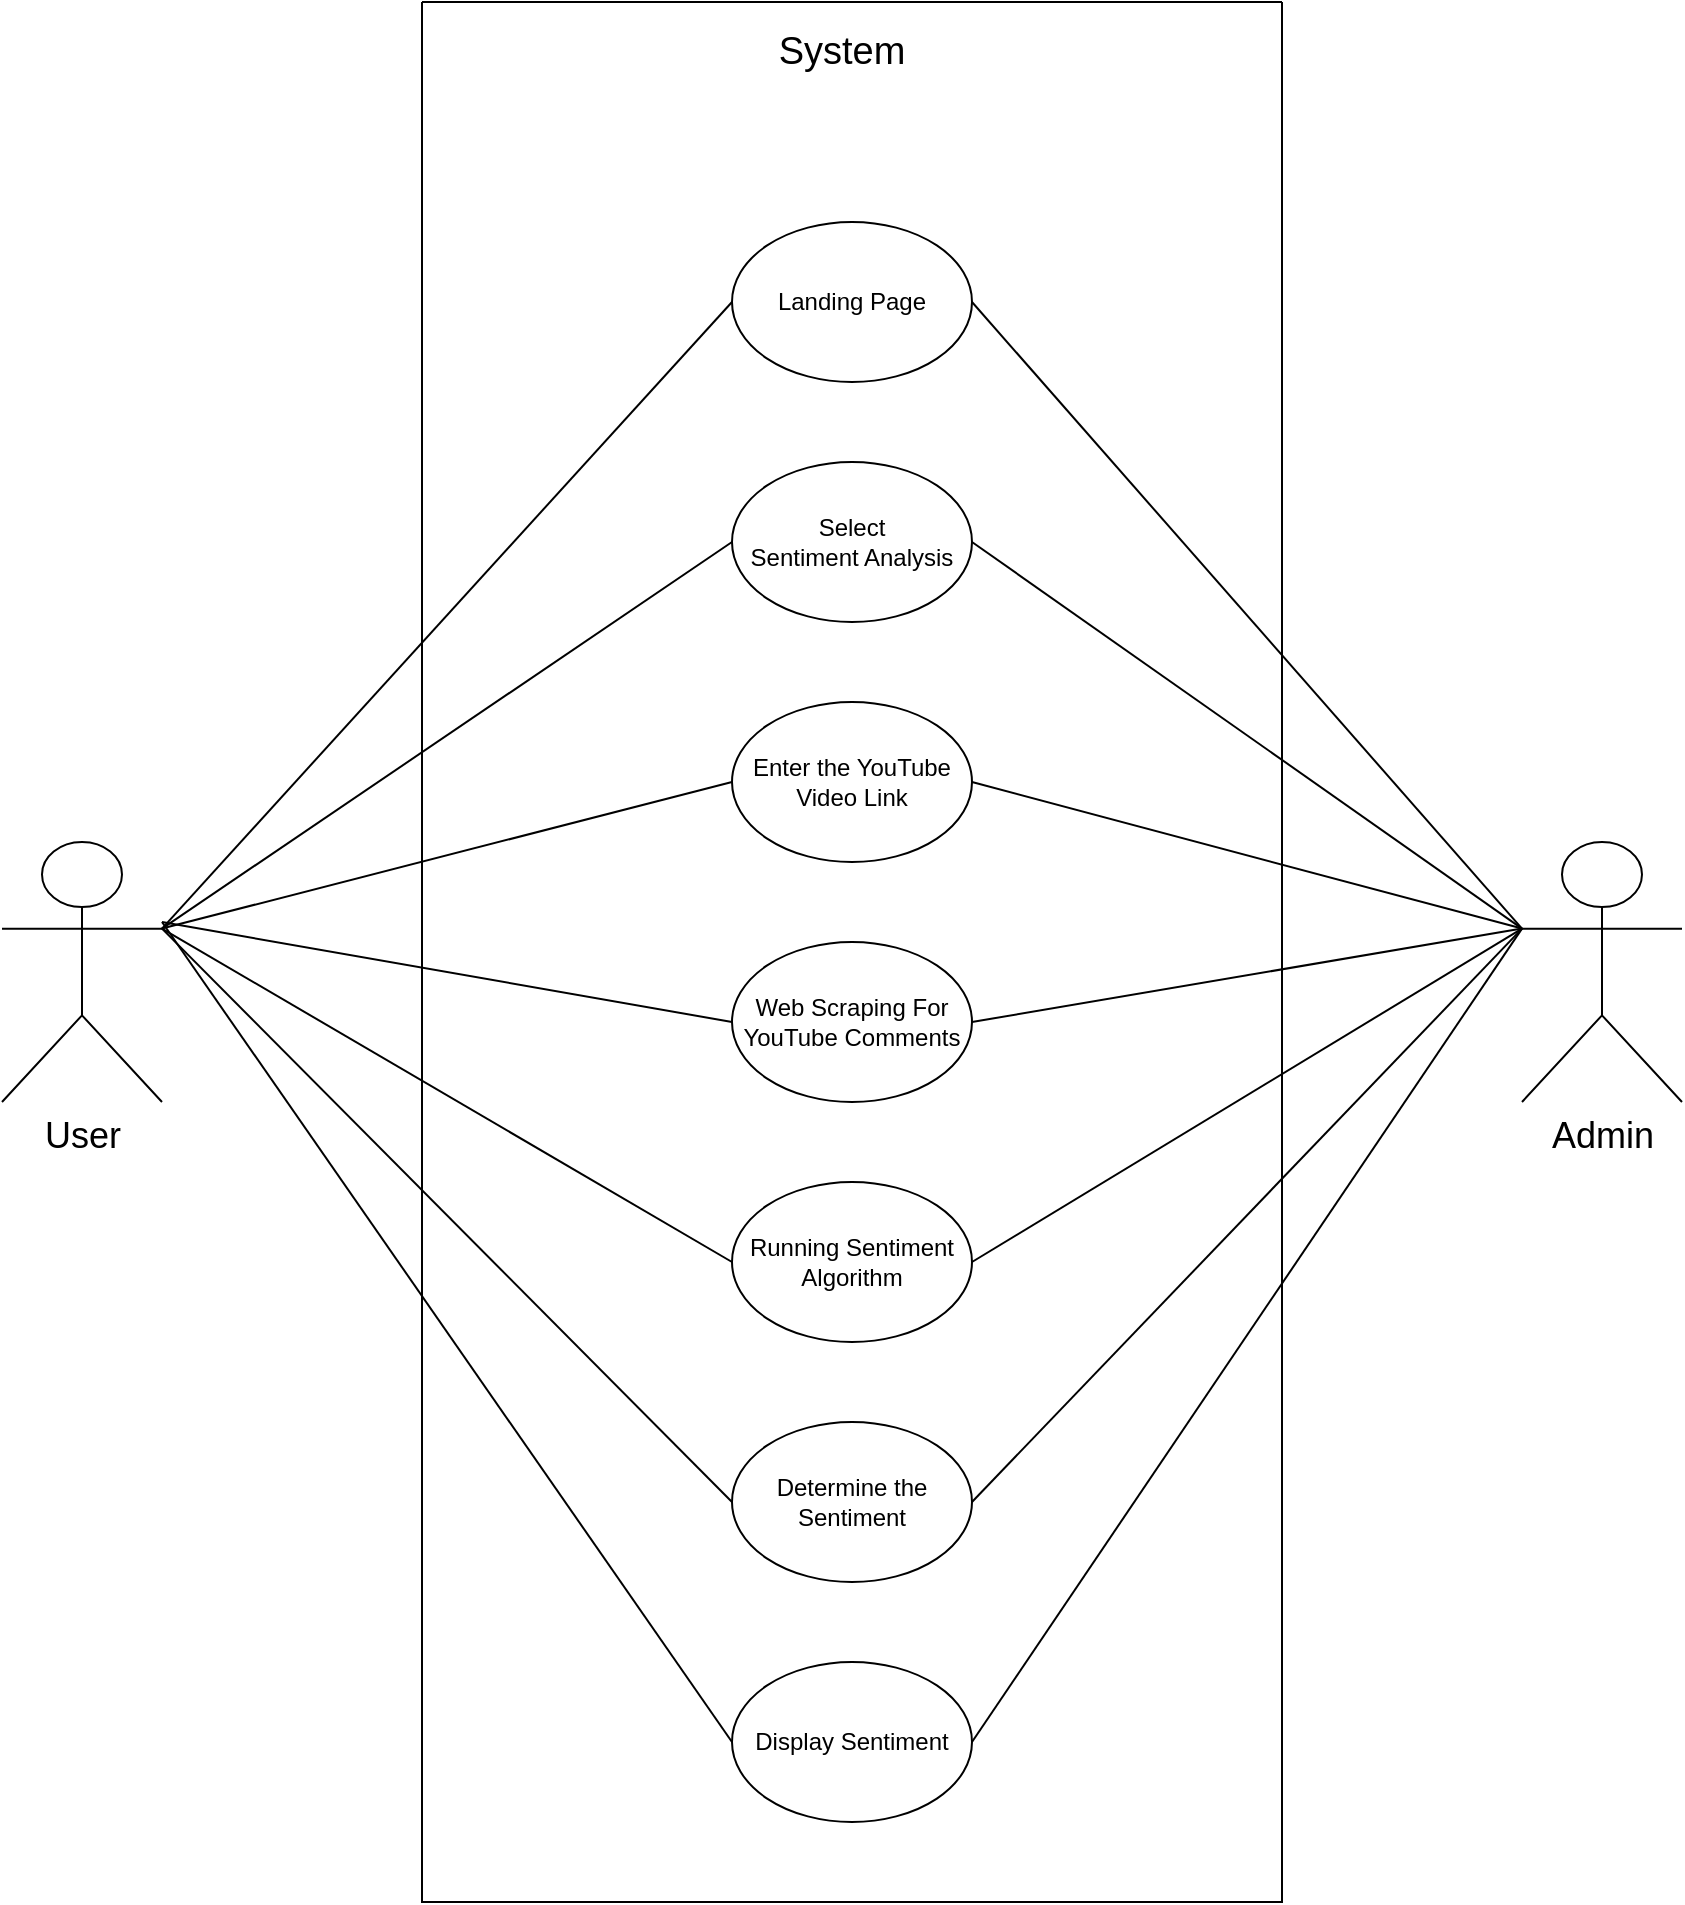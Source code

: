 <mxfile version="22.0.3" type="device">
  <diagram name="Page-1" id="yQHB6gCIat0WqzmmsqnK">
    <mxGraphModel dx="2100" dy="2342" grid="1" gridSize="10" guides="1" tooltips="1" connect="1" arrows="1" fold="1" page="1" pageScale="1" pageWidth="850" pageHeight="1100" math="0" shadow="0">
      <root>
        <mxCell id="0" />
        <mxCell id="1" parent="0" />
        <mxCell id="ULywJP3alKkQHP0hihm_-1" value="Landing Page" style="ellipse;whiteSpace=wrap;html=1;" vertex="1" parent="1">
          <mxGeometry x="365" y="40" width="120" height="80" as="geometry" />
        </mxCell>
        <mxCell id="ULywJP3alKkQHP0hihm_-2" value="Select &lt;br&gt;Sentiment Analysis" style="ellipse;whiteSpace=wrap;html=1;" vertex="1" parent="1">
          <mxGeometry x="365" y="160" width="120" height="80" as="geometry" />
        </mxCell>
        <mxCell id="ULywJP3alKkQHP0hihm_-3" value="Enter the YouTube Video Link" style="ellipse;whiteSpace=wrap;html=1;" vertex="1" parent="1">
          <mxGeometry x="365" y="280" width="120" height="80" as="geometry" />
        </mxCell>
        <mxCell id="ULywJP3alKkQHP0hihm_-4" value="Web Scraping For YouTube Comments" style="ellipse;whiteSpace=wrap;html=1;" vertex="1" parent="1">
          <mxGeometry x="365" y="400" width="120" height="80" as="geometry" />
        </mxCell>
        <mxCell id="ULywJP3alKkQHP0hihm_-5" value="Running Sentiment Algorithm" style="ellipse;whiteSpace=wrap;html=1;" vertex="1" parent="1">
          <mxGeometry x="365" y="520" width="120" height="80" as="geometry" />
        </mxCell>
        <mxCell id="ULywJP3alKkQHP0hihm_-6" value="Determine the Sentiment" style="ellipse;whiteSpace=wrap;html=1;" vertex="1" parent="1">
          <mxGeometry x="365" y="640" width="120" height="80" as="geometry" />
        </mxCell>
        <mxCell id="ULywJP3alKkQHP0hihm_-7" value="Display Sentiment" style="ellipse;whiteSpace=wrap;html=1;" vertex="1" parent="1">
          <mxGeometry x="365" y="760" width="120" height="80" as="geometry" />
        </mxCell>
        <mxCell id="ULywJP3alKkQHP0hihm_-11" value="" style="swimlane;startSize=0;" vertex="1" parent="1">
          <mxGeometry x="210" y="-70" width="430" height="950" as="geometry" />
        </mxCell>
        <mxCell id="ULywJP3alKkQHP0hihm_-12" value="System" style="text;html=1;strokeColor=none;fillColor=none;align=center;verticalAlign=middle;whiteSpace=wrap;rounded=0;strokeWidth=11;fontSize=19;" vertex="1" parent="ULywJP3alKkQHP0hihm_-11">
          <mxGeometry x="180" y="10" width="60" height="30" as="geometry" />
        </mxCell>
        <mxCell id="ULywJP3alKkQHP0hihm_-13" value="&lt;font style=&quot;font-size: 18px;&quot;&gt;User&lt;/font&gt;" style="shape=umlActor;verticalLabelPosition=bottom;verticalAlign=top;html=1;outlineConnect=0;" vertex="1" parent="1">
          <mxGeometry y="350" width="80" height="130" as="geometry" />
        </mxCell>
        <mxCell id="ULywJP3alKkQHP0hihm_-14" value="&lt;font style=&quot;font-size: 18px;&quot;&gt;Admin&lt;/font&gt;" style="shape=umlActor;verticalLabelPosition=bottom;verticalAlign=top;html=1;outlineConnect=0;" vertex="1" parent="1">
          <mxGeometry x="760" y="350" width="80" height="130" as="geometry" />
        </mxCell>
        <mxCell id="ULywJP3alKkQHP0hihm_-16" value="" style="endArrow=none;html=1;rounded=0;exitX=1;exitY=0.333;exitDx=0;exitDy=0;exitPerimeter=0;entryX=0;entryY=0.5;entryDx=0;entryDy=0;" edge="1" parent="1" source="ULywJP3alKkQHP0hihm_-13" target="ULywJP3alKkQHP0hihm_-1">
          <mxGeometry width="50" height="50" relative="1" as="geometry">
            <mxPoint x="440" y="440" as="sourcePoint" />
            <mxPoint x="490" y="390" as="targetPoint" />
          </mxGeometry>
        </mxCell>
        <mxCell id="ULywJP3alKkQHP0hihm_-17" value="" style="endArrow=none;html=1;rounded=0;entryX=0;entryY=0.5;entryDx=0;entryDy=0;exitX=1;exitY=0.333;exitDx=0;exitDy=0;exitPerimeter=0;" edge="1" parent="1" source="ULywJP3alKkQHP0hihm_-13" target="ULywJP3alKkQHP0hihm_-2">
          <mxGeometry width="50" height="50" relative="1" as="geometry">
            <mxPoint x="80" y="390" as="sourcePoint" />
            <mxPoint x="375" y="90" as="targetPoint" />
          </mxGeometry>
        </mxCell>
        <mxCell id="ULywJP3alKkQHP0hihm_-18" value="" style="endArrow=none;html=1;rounded=0;exitX=1;exitY=0.333;exitDx=0;exitDy=0;exitPerimeter=0;entryX=0;entryY=0.5;entryDx=0;entryDy=0;" edge="1" parent="1" source="ULywJP3alKkQHP0hihm_-13" target="ULywJP3alKkQHP0hihm_-3">
          <mxGeometry width="50" height="50" relative="1" as="geometry">
            <mxPoint x="100" y="413" as="sourcePoint" />
            <mxPoint x="385" y="100" as="targetPoint" />
          </mxGeometry>
        </mxCell>
        <mxCell id="ULywJP3alKkQHP0hihm_-19" value="" style="endArrow=none;html=1;rounded=0;exitX=1;exitY=0.333;exitDx=0;exitDy=0;exitPerimeter=0;entryX=0;entryY=0.5;entryDx=0;entryDy=0;" edge="1" parent="1" source="ULywJP3alKkQHP0hihm_-13" target="ULywJP3alKkQHP0hihm_-5">
          <mxGeometry width="50" height="50" relative="1" as="geometry">
            <mxPoint x="90" y="403" as="sourcePoint" />
            <mxPoint x="375" y="330" as="targetPoint" />
          </mxGeometry>
        </mxCell>
        <mxCell id="ULywJP3alKkQHP0hihm_-20" value="" style="endArrow=none;html=1;rounded=0;exitX=1;exitY=0.333;exitDx=0;exitDy=0;exitPerimeter=0;entryX=0;entryY=0.5;entryDx=0;entryDy=0;" edge="1" parent="1" source="ULywJP3alKkQHP0hihm_-13" target="ULywJP3alKkQHP0hihm_-6">
          <mxGeometry width="50" height="50" relative="1" as="geometry">
            <mxPoint x="100" y="413" as="sourcePoint" />
            <mxPoint x="385" y="340" as="targetPoint" />
          </mxGeometry>
        </mxCell>
        <mxCell id="ULywJP3alKkQHP0hihm_-21" value="" style="endArrow=none;html=1;rounded=0;entryX=0;entryY=0.5;entryDx=0;entryDy=0;" edge="1" parent="1" target="ULywJP3alKkQHP0hihm_-7">
          <mxGeometry width="50" height="50" relative="1" as="geometry">
            <mxPoint x="80" y="390" as="sourcePoint" />
            <mxPoint x="395" y="350" as="targetPoint" />
          </mxGeometry>
        </mxCell>
        <mxCell id="ULywJP3alKkQHP0hihm_-22" value="" style="endArrow=none;html=1;rounded=0;entryX=0;entryY=0.5;entryDx=0;entryDy=0;" edge="1" parent="1" target="ULywJP3alKkQHP0hihm_-4">
          <mxGeometry width="50" height="50" relative="1" as="geometry">
            <mxPoint x="80" y="390" as="sourcePoint" />
            <mxPoint x="375" y="570" as="targetPoint" />
          </mxGeometry>
        </mxCell>
        <mxCell id="ULywJP3alKkQHP0hihm_-23" value="" style="endArrow=none;html=1;rounded=0;entryX=0;entryY=0.333;entryDx=0;entryDy=0;entryPerimeter=0;exitX=1;exitY=0.5;exitDx=0;exitDy=0;" edge="1" parent="1" source="ULywJP3alKkQHP0hihm_-2" target="ULywJP3alKkQHP0hihm_-14">
          <mxGeometry width="50" height="50" relative="1" as="geometry">
            <mxPoint x="480" y="70" as="sourcePoint" />
            <mxPoint x="540" y="30" as="targetPoint" />
          </mxGeometry>
        </mxCell>
        <mxCell id="ULywJP3alKkQHP0hihm_-24" value="" style="endArrow=none;html=1;rounded=0;entryX=0;entryY=0.333;entryDx=0;entryDy=0;entryPerimeter=0;exitX=1;exitY=0.5;exitDx=0;exitDy=0;" edge="1" parent="1" source="ULywJP3alKkQHP0hihm_-6" target="ULywJP3alKkQHP0hihm_-14">
          <mxGeometry width="50" height="50" relative="1" as="geometry">
            <mxPoint x="495" y="210" as="sourcePoint" />
            <mxPoint x="770" y="403" as="targetPoint" />
          </mxGeometry>
        </mxCell>
        <mxCell id="ULywJP3alKkQHP0hihm_-25" value="" style="endArrow=none;html=1;rounded=0;entryX=0;entryY=0.333;entryDx=0;entryDy=0;entryPerimeter=0;exitX=1;exitY=0.5;exitDx=0;exitDy=0;" edge="1" parent="1" source="ULywJP3alKkQHP0hihm_-7" target="ULywJP3alKkQHP0hihm_-14">
          <mxGeometry width="50" height="50" relative="1" as="geometry">
            <mxPoint x="505" y="220" as="sourcePoint" />
            <mxPoint x="780" y="413" as="targetPoint" />
          </mxGeometry>
        </mxCell>
        <mxCell id="ULywJP3alKkQHP0hihm_-26" value="" style="endArrow=none;html=1;rounded=0;entryX=0;entryY=0.333;entryDx=0;entryDy=0;entryPerimeter=0;exitX=1;exitY=0.5;exitDx=0;exitDy=0;" edge="1" parent="1" source="ULywJP3alKkQHP0hihm_-4" target="ULywJP3alKkQHP0hihm_-14">
          <mxGeometry width="50" height="50" relative="1" as="geometry">
            <mxPoint x="495" y="210" as="sourcePoint" />
            <mxPoint x="770" y="403" as="targetPoint" />
          </mxGeometry>
        </mxCell>
        <mxCell id="ULywJP3alKkQHP0hihm_-27" value="" style="endArrow=none;html=1;rounded=0;exitX=1;exitY=0.5;exitDx=0;exitDy=0;entryX=0;entryY=0.333;entryDx=0;entryDy=0;entryPerimeter=0;" edge="1" parent="1" source="ULywJP3alKkQHP0hihm_-5" target="ULywJP3alKkQHP0hihm_-14">
          <mxGeometry width="50" height="50" relative="1" as="geometry">
            <mxPoint x="505" y="220" as="sourcePoint" />
            <mxPoint x="760" y="400" as="targetPoint" />
          </mxGeometry>
        </mxCell>
        <mxCell id="ULywJP3alKkQHP0hihm_-28" value="" style="endArrow=none;html=1;rounded=0;entryX=0;entryY=0.333;entryDx=0;entryDy=0;entryPerimeter=0;exitX=1;exitY=0.5;exitDx=0;exitDy=0;" edge="1" parent="1" source="ULywJP3alKkQHP0hihm_-1" target="ULywJP3alKkQHP0hihm_-14">
          <mxGeometry width="50" height="50" relative="1" as="geometry">
            <mxPoint x="495" y="210" as="sourcePoint" />
            <mxPoint x="770" y="403" as="targetPoint" />
          </mxGeometry>
        </mxCell>
        <mxCell id="ULywJP3alKkQHP0hihm_-29" value="" style="endArrow=none;html=1;rounded=0;entryX=0;entryY=0.333;entryDx=0;entryDy=0;entryPerimeter=0;exitX=1;exitY=0.5;exitDx=0;exitDy=0;" edge="1" parent="1" source="ULywJP3alKkQHP0hihm_-3" target="ULywJP3alKkQHP0hihm_-14">
          <mxGeometry width="50" height="50" relative="1" as="geometry">
            <mxPoint x="505" y="220" as="sourcePoint" />
            <mxPoint x="780" y="413" as="targetPoint" />
          </mxGeometry>
        </mxCell>
      </root>
    </mxGraphModel>
  </diagram>
</mxfile>

